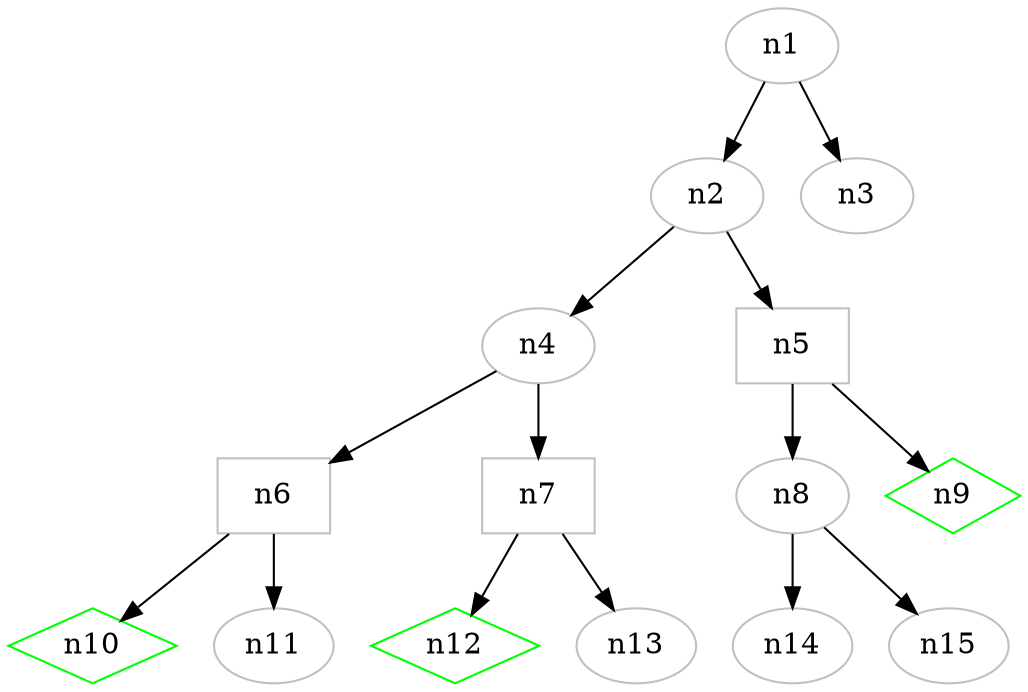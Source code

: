 digraph {
"n1" [ color=gray ];
"n2" [ color=gray ];
"n3" [ color=gray ];
"n4" [ color=gray ];
"n5" [ shape=box  color=gray ];
"n6" [ shape=box  color=gray ];
"n7" [ shape=box  color=gray ];
"n8" [ color=gray ];
"n9" [ shape=diamond  color=green ];
"n10" [ shape=diamond  color=green ];
"n11" [ color=gray ];
"n12" [ shape=diamond  color=green ];
"n13" [ color=gray ];
"n14" [ color=gray ];
"n15" [ color=gray ];
"n1" -> "n2";
"n1" -> "n3";
"n2" -> "n4";
"n2" -> "n5";
"n4" -> "n6";
"n4" -> "n7";
"n5" -> "n8";
"n5" -> "n9";
"n6" -> "n10";
"n6" -> "n11";
"n7" -> "n12";
"n7" -> "n13";
"n8" -> "n14";
"n8" -> "n15";
}